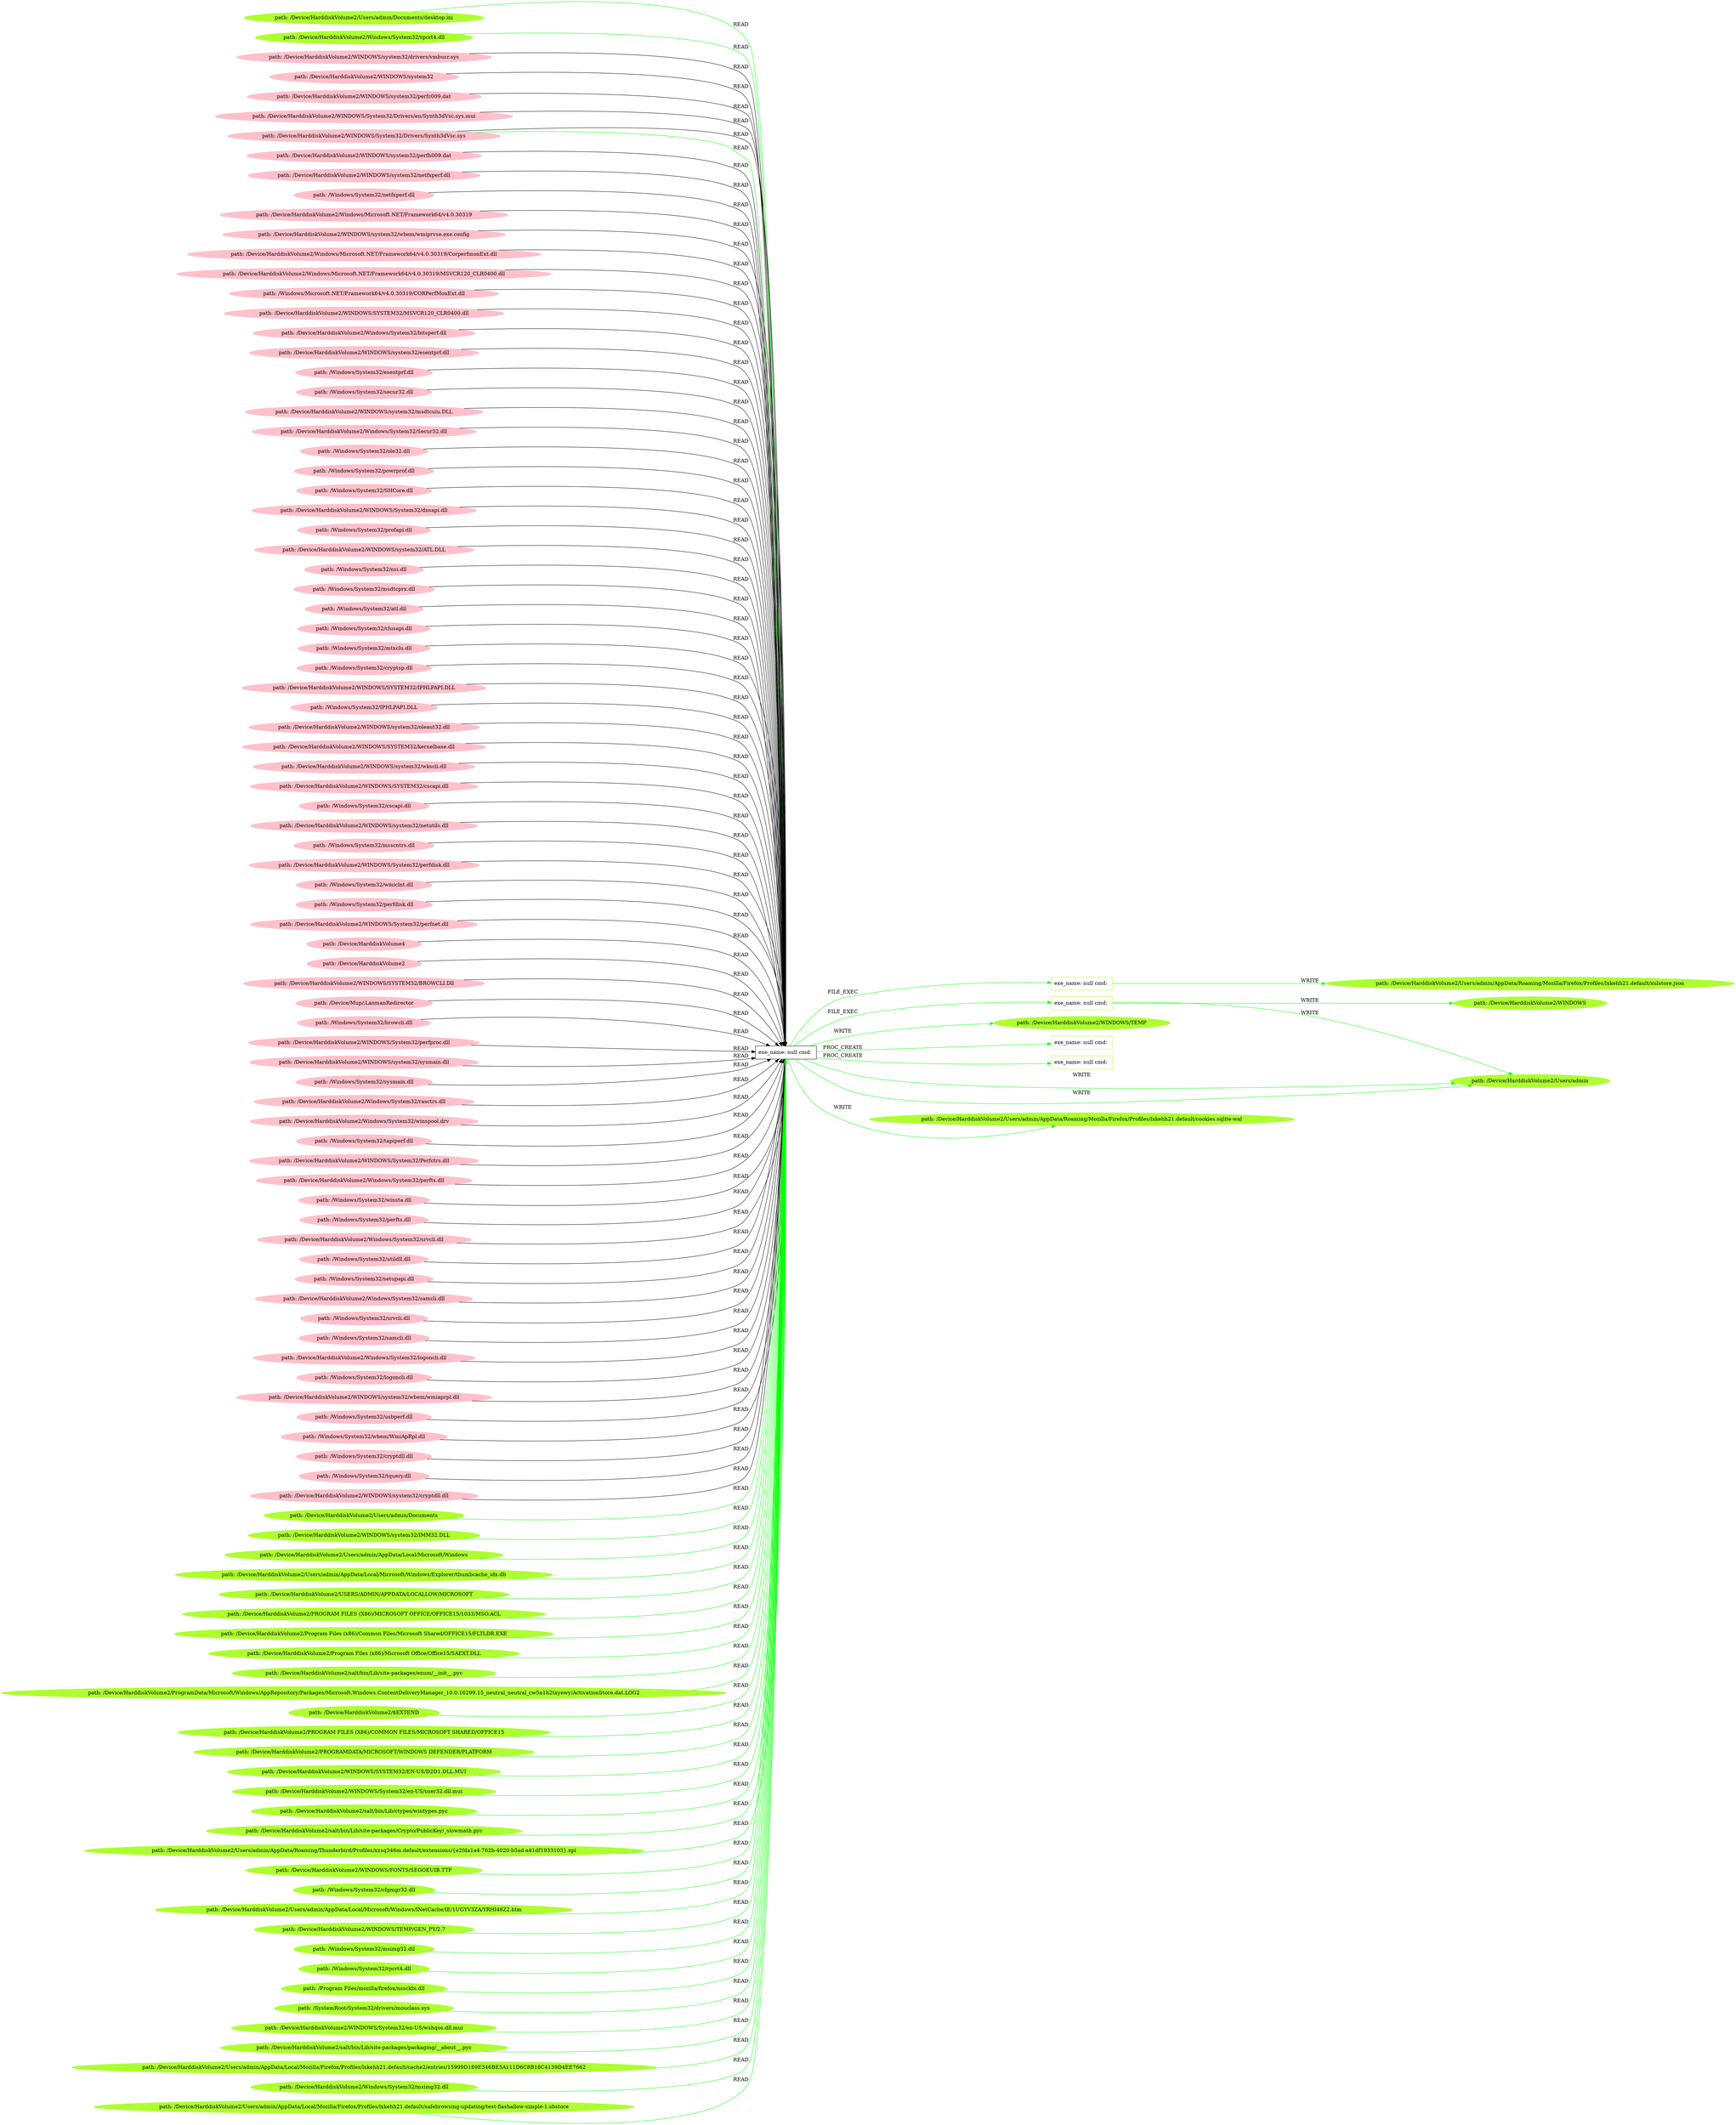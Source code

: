 digraph {
	rankdir=LR
	28 [label="exe_name: null cmd: " color=black shape=box style=solid]
	138 [label="exe_name: null cmd: " color=greenyellow shape=box style=solid]
	28 -> 138 [label=FILE_EXEC color=green]
	28 [label="exe_name: null cmd: " color=black shape=box style=solid]
	154 [label="exe_name: null cmd: " color=greenyellow shape=box style=solid]
	28 -> 154 [label=FILE_EXEC color=green]
	148 [label="path: /Device/HarddiskVolume2/Users/admin/Documents/desktop.ini" color=greenyellow shape=oval style=filled]
	28 [label="exe_name: null cmd: " color=black shape=box style=solid]
	148 -> 28 [label=READ color=green]
	130 [label="path: /Device/HarddiskVolume2/Windows/System32/rpcrt4.dll" color=greenyellow shape=oval style=filled]
	28 [label="exe_name: null cmd: " color=black shape=box style=solid]
	130 -> 28 [label=READ color=green]
	51 [label="path: /Device/HarddiskVolume2/WINDOWS/system32/drivers/vmbusr.sys" color=pink shape=oval style=filled]
	28 [label="exe_name: null cmd: " color=black shape=box style=solid]
	51 -> 28 [label=READ color=black]
	17 [label="path: /Device/HarddiskVolume2/WINDOWS/system32" color=pink shape=oval style=filled]
	28 [label="exe_name: null cmd: " color=black shape=box style=solid]
	17 -> 28 [label=READ color=black]
	47 [label="path: /Device/HarddiskVolume2/WINDOWS/system32/perfc009.dat" color=pink shape=oval style=filled]
	28 [label="exe_name: null cmd: " color=black shape=box style=solid]
	47 -> 28 [label=READ color=black]
	23 [label="path: /Device/HarddiskVolume2/WINDOWS/System32/Drivers/en/Synth3dVsc.sys.mui" color=pink shape=oval style=filled]
	28 [label="exe_name: null cmd: " color=black shape=box style=solid]
	23 -> 28 [label=READ color=black]
	50 [label="path: /Device/HarddiskVolume2/WINDOWS/System32/Drivers/Synth3dVsc.sys" color=pink shape=oval style=filled]
	28 [label="exe_name: null cmd: " color=black shape=box style=solid]
	50 -> 28 [label=READ color=black]
	50 [label="path: /Device/HarddiskVolume2/WINDOWS/System32/Drivers/Synth3dVsc.sys" color=pink shape=oval style=filled]
	28 [label="exe_name: null cmd: " color=black shape=box style=solid]
	50 -> 28 [label=READ color=green]
	107 [label="path: /Device/HarddiskVolume2/WINDOWS/system32/perfh009.dat" color=pink shape=oval style=filled]
	28 [label="exe_name: null cmd: " color=black shape=box style=solid]
	107 -> 28 [label=READ color=black]
	61 [label="path: /Device/HarddiskVolume2/WINDOWS/system32/netfxperf.dll" color=pink shape=oval style=filled]
	28 [label="exe_name: null cmd: " color=black shape=box style=solid]
	61 -> 28 [label=READ color=black]
	53 [label="path: /Windows/System32/netfxperf.dll" color=pink shape=oval style=filled]
	28 [label="exe_name: null cmd: " color=black shape=box style=solid]
	53 -> 28 [label=READ color=black]
	106 [label="path: /Device/HarddiskVolume2/Windows/Microsoft.NET/Framework64/v4.0.30319" color=pink shape=oval style=filled]
	28 [label="exe_name: null cmd: " color=black shape=box style=solid]
	106 -> 28 [label=READ color=black]
	86 [label="path: /Device/HarddiskVolume2/WINDOWS/system32/wbem/wmiprvse.exe.config" color=pink shape=oval style=filled]
	28 [label="exe_name: null cmd: " color=black shape=box style=solid]
	86 -> 28 [label=READ color=black]
	14 [label="path: /Device/HarddiskVolume2/Windows/Microsoft.NET/Framework64/v4.0.30319/CorperfmonExt.dll" color=pink shape=oval style=filled]
	28 [label="exe_name: null cmd: " color=black shape=box style=solid]
	14 -> 28 [label=READ color=black]
	94 [label="path: /Device/HarddiskVolume2/Windows/Microsoft.NET/Framework64/v4.0.30319/MSVCR120_CLR0400.dll" color=pink shape=oval style=filled]
	28 [label="exe_name: null cmd: " color=black shape=box style=solid]
	94 -> 28 [label=READ color=black]
	97 [label="path: /Windows/Microsoft.NET/Framework64/v4.0.30319/CORPerfMonExt.dll" color=pink shape=oval style=filled]
	28 [label="exe_name: null cmd: " color=black shape=box style=solid]
	97 -> 28 [label=READ color=black]
	60 [label="path: /Device/HarddiskVolume2/WINDOWS/SYSTEM32/MSVCR120_CLR0400.dll" color=pink shape=oval style=filled]
	28 [label="exe_name: null cmd: " color=black shape=box style=solid]
	60 -> 28 [label=READ color=black]
	37 [label="path: /Device/HarddiskVolume2/Windows/System32/bitsperf.dll" color=pink shape=oval style=filled]
	28 [label="exe_name: null cmd: " color=black shape=box style=solid]
	37 -> 28 [label=READ color=black]
	35 [label="path: /Device/HarddiskVolume2/WINDOWS/system32/esentprf.dll" color=pink shape=oval style=filled]
	28 [label="exe_name: null cmd: " color=black shape=box style=solid]
	35 -> 28 [label=READ color=black]
	103 [label="path: /Windows/System32/esentprf.dll" color=pink shape=oval style=filled]
	28 [label="exe_name: null cmd: " color=black shape=box style=solid]
	103 -> 28 [label=READ color=black]
	38 [label="path: /Windows/System32/secur32.dll" color=pink shape=oval style=filled]
	28 [label="exe_name: null cmd: " color=black shape=box style=solid]
	38 -> 28 [label=READ color=black]
	44 [label="path: /Device/HarddiskVolume2/WINDOWS/system32/msdtcuiu.DLL" color=pink shape=oval style=filled]
	28 [label="exe_name: null cmd: " color=black shape=box style=solid]
	44 -> 28 [label=READ color=black]
	104 [label="path: /Device/HarddiskVolume2/Windows/System32/Secur32.dll" color=pink shape=oval style=filled]
	28 [label="exe_name: null cmd: " color=black shape=box style=solid]
	104 -> 28 [label=READ color=black]
	6 [label="path: /Windows/System32/ole32.dll" color=pink shape=oval style=filled]
	28 [label="exe_name: null cmd: " color=black shape=box style=solid]
	6 -> 28 [label=READ color=black]
	89 [label="path: /Windows/System32/powrprof.dll" color=pink shape=oval style=filled]
	28 [label="exe_name: null cmd: " color=black shape=box style=solid]
	89 -> 28 [label=READ color=black]
	115 [label="path: /Windows/System32/SHCore.dll" color=pink shape=oval style=filled]
	28 [label="exe_name: null cmd: " color=black shape=box style=solid]
	115 -> 28 [label=READ color=black]
	40 [label="path: /Device/HarddiskVolume2/WINDOWS/System32/dnsapi.dll" color=pink shape=oval style=filled]
	28 [label="exe_name: null cmd: " color=black shape=box style=solid]
	40 -> 28 [label=READ color=black]
	73 [label="path: /Windows/System32/profapi.dll" color=pink shape=oval style=filled]
	28 [label="exe_name: null cmd: " color=black shape=box style=solid]
	73 -> 28 [label=READ color=black]
	90 [label="path: /Device/HarddiskVolume2/WINDOWS/system32/ATL.DLL" color=pink shape=oval style=filled]
	28 [label="exe_name: null cmd: " color=black shape=box style=solid]
	90 -> 28 [label=READ color=black]
	27 [label="path: /Windows/System32/nsi.dll" color=pink shape=oval style=filled]
	28 [label="exe_name: null cmd: " color=black shape=box style=solid]
	27 -> 28 [label=READ color=black]
	29 [label="path: /Windows/System32/msdtcprx.dll" color=pink shape=oval style=filled]
	28 [label="exe_name: null cmd: " color=black shape=box style=solid]
	29 -> 28 [label=READ color=black]
	57 [label="path: /Windows/System32/atl.dll" color=pink shape=oval style=filled]
	28 [label="exe_name: null cmd: " color=black shape=box style=solid]
	57 -> 28 [label=READ color=black]
	105 [label="path: /Windows/System32/clusapi.dll" color=pink shape=oval style=filled]
	28 [label="exe_name: null cmd: " color=black shape=box style=solid]
	105 -> 28 [label=READ color=black]
	83 [label="path: /Windows/System32/mtxclu.dll" color=pink shape=oval style=filled]
	28 [label="exe_name: null cmd: " color=black shape=box style=solid]
	83 -> 28 [label=READ color=black]
	88 [label="path: /Windows/System32/cryptsp.dll" color=pink shape=oval style=filled]
	28 [label="exe_name: null cmd: " color=black shape=box style=solid]
	88 -> 28 [label=READ color=black]
	22 [label="path: /Device/HarddiskVolume2/WINDOWS/SYSTEM32/IPHLPAPI.DLL" color=pink shape=oval style=filled]
	28 [label="exe_name: null cmd: " color=black shape=box style=solid]
	22 -> 28 [label=READ color=black]
	71 [label="path: /Windows/System32/IPHLPAPI.DLL" color=pink shape=oval style=filled]
	28 [label="exe_name: null cmd: " color=black shape=box style=solid]
	71 -> 28 [label=READ color=black]
	76 [label="path: /Device/HarddiskVolume2/WINDOWS/system32/oleaut32.dll" color=pink shape=oval style=filled]
	28 [label="exe_name: null cmd: " color=black shape=box style=solid]
	76 -> 28 [label=READ color=black]
	56 [label="path: /Device/HarddiskVolume2/WINDOWS/SYSTEM32/kernelbase.dll" color=pink shape=oval style=filled]
	28 [label="exe_name: null cmd: " color=black shape=box style=solid]
	56 -> 28 [label=READ color=black]
	43 [label="path: /Device/HarddiskVolume2/WINDOWS/system32/wkscli.dll" color=pink shape=oval style=filled]
	28 [label="exe_name: null cmd: " color=black shape=box style=solid]
	43 -> 28 [label=READ color=black]
	112 [label="path: /Device/HarddiskVolume2/WINDOWS/SYSTEM32/cscapi.dll" color=pink shape=oval style=filled]
	28 [label="exe_name: null cmd: " color=black shape=box style=solid]
	112 -> 28 [label=READ color=black]
	85 [label="path: /Windows/System32/cscapi.dll" color=pink shape=oval style=filled]
	28 [label="exe_name: null cmd: " color=black shape=box style=solid]
	85 -> 28 [label=READ color=black]
	54 [label="path: /Device/HarddiskVolume2/WINDOWS/system32/netutils.dll" color=pink shape=oval style=filled]
	28 [label="exe_name: null cmd: " color=black shape=box style=solid]
	54 -> 28 [label=READ color=black]
	36 [label="path: /Windows/System32/msscntrs.dll" color=pink shape=oval style=filled]
	28 [label="exe_name: null cmd: " color=black shape=box style=solid]
	36 -> 28 [label=READ color=black]
	41 [label="path: /Device/HarddiskVolume2/WINDOWS/System32/perfdisk.dll" color=pink shape=oval style=filled]
	28 [label="exe_name: null cmd: " color=black shape=box style=solid]
	41 -> 28 [label=READ color=black]
	114 [label="path: /Windows/System32/wmiclnt.dll" color=pink shape=oval style=filled]
	28 [label="exe_name: null cmd: " color=black shape=box style=solid]
	114 -> 28 [label=READ color=black]
	78 [label="path: /Windows/System32/perfdisk.dll" color=pink shape=oval style=filled]
	28 [label="exe_name: null cmd: " color=black shape=box style=solid]
	78 -> 28 [label=READ color=black]
	11 [label="path: /Device/HarddiskVolume2/WINDOWS/System32/perfnet.dll" color=pink shape=oval style=filled]
	28 [label="exe_name: null cmd: " color=black shape=box style=solid]
	11 -> 28 [label=READ color=black]
	7 [label="path: /Device/HarddiskVolume4" color=pink shape=oval style=filled]
	28 [label="exe_name: null cmd: " color=black shape=box style=solid]
	7 -> 28 [label=READ color=black]
	69 [label="path: /Device/HarddiskVolume2" color=pink shape=oval style=filled]
	28 [label="exe_name: null cmd: " color=black shape=box style=solid]
	69 -> 28 [label=READ color=black]
	15 [label="path: /Device/HarddiskVolume2/WINDOWS/SYSTEM32/BROWCLI.Dll" color=pink shape=oval style=filled]
	28 [label="exe_name: null cmd: " color=black shape=box style=solid]
	15 -> 28 [label=READ color=black]
	19 [label="path: /Device/Mup/;LanmanRedirector" color=pink shape=oval style=filled]
	28 [label="exe_name: null cmd: " color=black shape=box style=solid]
	19 -> 28 [label=READ color=black]
	45 [label="path: /Windows/System32/browcli.dll" color=pink shape=oval style=filled]
	28 [label="exe_name: null cmd: " color=black shape=box style=solid]
	45 -> 28 [label=READ color=black]
	123 [label="path: /Device/HarddiskVolume2/WINDOWS/System32/perfproc.dll" color=pink shape=oval style=filled]
	28 [label="exe_name: null cmd: " color=black shape=box style=solid]
	123 -> 28 [label=READ color=black]
	48 [label="path: /Device/HarddiskVolume2/WINDOWS/system32/sysmain.dll" color=pink shape=oval style=filled]
	28 [label="exe_name: null cmd: " color=black shape=box style=solid]
	48 -> 28 [label=READ color=black]
	66 [label="path: /Windows/System32/sysmain.dll" color=pink shape=oval style=filled]
	28 [label="exe_name: null cmd: " color=black shape=box style=solid]
	66 -> 28 [label=READ color=black]
	93 [label="path: /Device/HarddiskVolume2/Windows/System32/rasctrs.dll" color=pink shape=oval style=filled]
	28 [label="exe_name: null cmd: " color=black shape=box style=solid]
	93 -> 28 [label=READ color=black]
	5 [label="path: /Device/HarddiskVolume2/Windows/System32/winspool.drv" color=pink shape=oval style=filled]
	28 [label="exe_name: null cmd: " color=black shape=box style=solid]
	5 -> 28 [label=READ color=black]
	77 [label="path: /Windows/System32/tapiperf.dll" color=pink shape=oval style=filled]
	28 [label="exe_name: null cmd: " color=black shape=box style=solid]
	77 -> 28 [label=READ color=black]
	24 [label="path: /Device/HarddiskVolume2/WINDOWS/System32/Perfctrs.dll" color=pink shape=oval style=filled]
	28 [label="exe_name: null cmd: " color=black shape=box style=solid]
	24 -> 28 [label=READ color=black]
	16 [label="path: /Device/HarddiskVolume2/Windows/System32/perfts.dll" color=pink shape=oval style=filled]
	28 [label="exe_name: null cmd: " color=black shape=box style=solid]
	16 -> 28 [label=READ color=black]
	2 [label="path: /Windows/System32/winsta.dll" color=pink shape=oval style=filled]
	28 [label="exe_name: null cmd: " color=black shape=box style=solid]
	2 -> 28 [label=READ color=black]
	4 [label="path: /Windows/System32/perfts.dll" color=pink shape=oval style=filled]
	28 [label="exe_name: null cmd: " color=black shape=box style=solid]
	4 -> 28 [label=READ color=black]
	21 [label="path: /Device/HarddiskVolume2/Windows/System32/srvcli.dll" color=pink shape=oval style=filled]
	28 [label="exe_name: null cmd: " color=black shape=box style=solid]
	21 -> 28 [label=READ color=black]
	70 [label="path: /Windows/System32/utildll.dll" color=pink shape=oval style=filled]
	28 [label="exe_name: null cmd: " color=black shape=box style=solid]
	70 -> 28 [label=READ color=black]
	82 [label="path: /Windows/System32/setupapi.dll" color=pink shape=oval style=filled]
	28 [label="exe_name: null cmd: " color=black shape=box style=solid]
	82 -> 28 [label=READ color=black]
	10 [label="path: /Device/HarddiskVolume2/Windows/System32/samcli.dll" color=pink shape=oval style=filled]
	28 [label="exe_name: null cmd: " color=black shape=box style=solid]
	10 -> 28 [label=READ color=black]
	18 [label="path: /Windows/System32/srvcli.dll" color=pink shape=oval style=filled]
	28 [label="exe_name: null cmd: " color=black shape=box style=solid]
	18 -> 28 [label=READ color=black]
	74 [label="path: /Windows/System32/samcli.dll" color=pink shape=oval style=filled]
	28 [label="exe_name: null cmd: " color=black shape=box style=solid]
	74 -> 28 [label=READ color=black]
	110 [label="path: /Device/HarddiskVolume2/Windows/System32/logoncli.dll" color=pink shape=oval style=filled]
	28 [label="exe_name: null cmd: " color=black shape=box style=solid]
	110 -> 28 [label=READ color=black]
	81 [label="path: /Windows/System32/logoncli.dll" color=pink shape=oval style=filled]
	28 [label="exe_name: null cmd: " color=black shape=box style=solid]
	81 -> 28 [label=READ color=black]
	96 [label="path: /Device/HarddiskVolume2/WINDOWS/system32/wbem/wmiaprpl.dll" color=pink shape=oval style=filled]
	28 [label="exe_name: null cmd: " color=black shape=box style=solid]
	96 -> 28 [label=READ color=black]
	101 [label="path: /Windows/System32/usbperf.dll" color=pink shape=oval style=filled]
	28 [label="exe_name: null cmd: " color=black shape=box style=solid]
	101 -> 28 [label=READ color=black]
	13 [label="path: /Windows/System32/wbem/WmiApRpl.dll" color=pink shape=oval style=filled]
	28 [label="exe_name: null cmd: " color=black shape=box style=solid]
	13 -> 28 [label=READ color=black]
	31 [label="path: /Windows/System32/cryptdll.dll" color=pink shape=oval style=filled]
	28 [label="exe_name: null cmd: " color=black shape=box style=solid]
	31 -> 28 [label=READ color=black]
	63 [label="path: /Windows/System32/tquery.dll" color=pink shape=oval style=filled]
	28 [label="exe_name: null cmd: " color=black shape=box style=solid]
	63 -> 28 [label=READ color=black]
	75 [label="path: /Device/HarddiskVolume2/WINDOWS/system32/cryptdll.dll" color=pink shape=oval style=filled]
	28 [label="exe_name: null cmd: " color=black shape=box style=solid]
	75 -> 28 [label=READ color=black]
	136 [label="path: /Device/HarddiskVolume2/Users/admin/Documents" color=greenyellow shape=oval style=filled]
	28 [label="exe_name: null cmd: " color=black shape=box style=solid]
	136 -> 28 [label=READ color=green]
	165 [label="path: /Device/HarddiskVolume2/WINDOWS/system32/IMM32.DLL" color=greenyellow shape=oval style=filled]
	28 [label="exe_name: null cmd: " color=black shape=box style=solid]
	165 -> 28 [label=READ color=green]
	152 [label="path: /Device/HarddiskVolume2/Users/admin/AppData/Local/Microsoft/Windows" color=greenyellow shape=oval style=filled]
	28 [label="exe_name: null cmd: " color=black shape=box style=solid]
	152 -> 28 [label=READ color=green]
	125 [label="path: /Device/HarddiskVolume2/Users/admin/AppData/Local/Microsoft/Windows/Explorer/thumbcache_idx.db" color=greenyellow shape=oval style=filled]
	28 [label="exe_name: null cmd: " color=black shape=box style=solid]
	125 -> 28 [label=READ color=green]
	169 [label="path: /Device/HarddiskVolume2/USERS/ADMIN/APPDATA/LOCALLOW/MICROSOFT" color=greenyellow shape=oval style=filled]
	28 [label="exe_name: null cmd: " color=black shape=box style=solid]
	169 -> 28 [label=READ color=green]
	133 [label="path: /Device/HarddiskVolume2/PROGRAM FILES (X86)/MICROSOFT OFFICE/OFFICE15/1033/MSO.ACL" color=greenyellow shape=oval style=filled]
	28 [label="exe_name: null cmd: " color=black shape=box style=solid]
	133 -> 28 [label=READ color=green]
	127 [label="path: /Device/HarddiskVolume2/Program Files (x86)/Common Files/Microsoft Shared/OFFICE15/FLTLDR.EXE" color=greenyellow shape=oval style=filled]
	28 [label="exe_name: null cmd: " color=black shape=box style=solid]
	127 -> 28 [label=READ color=green]
	157 [label="path: /Device/HarddiskVolume2/Program Files (x86)/Microsoft Office/Office15/SAEXT.DLL" color=greenyellow shape=oval style=filled]
	28 [label="exe_name: null cmd: " color=black shape=box style=solid]
	157 -> 28 [label=READ color=green]
	128 [label="path: /Device/HarddiskVolume2/salt/bin/Lib/site-packages/enum/__init__.pyc" color=greenyellow shape=oval style=filled]
	28 [label="exe_name: null cmd: " color=black shape=box style=solid]
	128 -> 28 [label=READ color=green]
	131 [label="path: /Device/HarddiskVolume2/ProgramData/Microsoft/Windows/AppRepository/Packages/Microsoft.Windows.ContentDeliveryManager_10.0.16299.15_neutral_neutral_cw5n1h2txyewy/ActivationStore.dat.LOG2" color=greenyellow shape=oval style=filled]
	28 [label="exe_name: null cmd: " color=black shape=box style=solid]
	131 -> 28 [label=READ color=green]
	151 [label="path: /Device/HarddiskVolume2/$EXTEND" color=greenyellow shape=oval style=filled]
	28 [label="exe_name: null cmd: " color=black shape=box style=solid]
	151 -> 28 [label=READ color=green]
	138 [label="exe_name: null cmd: " color=greenyellow shape=box style=solid]
	139 [label="path: /Device/HarddiskVolume2/Users/admin/AppData/Roaming/Mozilla/Firefox/Profiles/lxkehh21.default/xulstore.json" color=greenyellow shape=oval style=filled]
	138 -> 139 [label=WRITE color=green]
	146 [label="path: /Device/HarddiskVolume2/PROGRAM FILES (X86)/COMMON FILES/MICROSOFT SHARED/OFFICE15" color=greenyellow shape=oval style=filled]
	28 [label="exe_name: null cmd: " color=black shape=box style=solid]
	146 -> 28 [label=READ color=green]
	168 [label="path: /Device/HarddiskVolume2/PROGRAMDATA/MICROSOFT/WINDOWS DEFENDER/PLATFORM" color=greenyellow shape=oval style=filled]
	28 [label="exe_name: null cmd: " color=black shape=box style=solid]
	168 -> 28 [label=READ color=green]
	158 [label="path: /Device/HarddiskVolume2/WINDOWS/SYSTEM32/EN-US/D2D1.DLL.MUI" color=greenyellow shape=oval style=filled]
	28 [label="exe_name: null cmd: " color=black shape=box style=solid]
	158 -> 28 [label=READ color=green]
	28 [label="exe_name: null cmd: " color=black shape=box style=solid]
	142 [label="path: /Device/HarddiskVolume2/WINDOWS/TEMP" color=greenyellow shape=oval style=filled]
	28 -> 142 [label=WRITE color=green]
	161 [label="path: /Device/HarddiskVolume2/WINDOWS/System32/en-US/user32.dll.mui" color=greenyellow shape=oval style=filled]
	28 [label="exe_name: null cmd: " color=black shape=box style=solid]
	161 -> 28 [label=READ color=green]
	164 [label="path: /Device/HarddiskVolume2/salt/bin/Lib/ctypes/wintypes.pyc" color=greenyellow shape=oval style=filled]
	28 [label="exe_name: null cmd: " color=black shape=box style=solid]
	164 -> 28 [label=READ color=green]
	147 [label="path: /Device/HarddiskVolume2/salt/bin/Lib/site-packages/Crypto/PublicKey/_slowmath.pyc" color=greenyellow shape=oval style=filled]
	28 [label="exe_name: null cmd: " color=black shape=box style=solid]
	147 -> 28 [label=READ color=green]
	166 [label="path: /Device/HarddiskVolume2/Users/admin/AppData/Roaming/Thunderbird/Profiles/xxsq346m.default/extensions/{e2fda1a4-762b-4020-b5ad-a41df1933103}.xpi" color=greenyellow shape=oval style=filled]
	28 [label="exe_name: null cmd: " color=black shape=box style=solid]
	166 -> 28 [label=READ color=green]
	167 [label="path: /Device/HarddiskVolume2/WINDOWS/FONTS/SEGOEUIB.TTF" color=greenyellow shape=oval style=filled]
	28 [label="exe_name: null cmd: " color=black shape=box style=solid]
	167 -> 28 [label=READ color=green]
	137 [label="path: /Windows/System32/cfgmgr32.dll" color=greenyellow shape=oval style=filled]
	28 [label="exe_name: null cmd: " color=black shape=box style=solid]
	137 -> 28 [label=READ color=green]
	162 [label="path: /Device/HarddiskVolume2/Users/admin/AppData/Local/Microsoft/Windows/INetCache/IE/1UGYV3ZA/YRHI46Z2.htm" color=greenyellow shape=oval style=filled]
	28 [label="exe_name: null cmd: " color=black shape=box style=solid]
	162 -> 28 [label=READ color=green]
	134 [label="path: /Device/HarddiskVolume2/WINDOWS/TEMP/GEN_PY/2.7" color=greenyellow shape=oval style=filled]
	28 [label="exe_name: null cmd: " color=black shape=box style=solid]
	134 -> 28 [label=READ color=green]
	28 [label="exe_name: null cmd: " color=black shape=box style=solid]
	159 [label="exe_name: null cmd: " color=greenyellow shape=box style=solid]
	28 -> 159 [label=PROC_CREATE color=green]
	163 [label="path: /Windows/System32/msimg32.dll" color=greenyellow shape=oval style=filled]
	28 [label="exe_name: null cmd: " color=black shape=box style=solid]
	163 -> 28 [label=READ color=green]
	145 [label="path: /Windows/System32/rpcrt4.dll" color=greenyellow shape=oval style=filled]
	28 [label="exe_name: null cmd: " color=black shape=box style=solid]
	145 -> 28 [label=READ color=green]
	132 [label="path: /Program Files/mozilla/firefox/nssckbi.dll" color=greenyellow shape=oval style=filled]
	28 [label="exe_name: null cmd: " color=black shape=box style=solid]
	132 -> 28 [label=READ color=green]
	28 [label="exe_name: null cmd: " color=black shape=box style=solid]
	149 [label="exe_name: null cmd: " color=greenyellow shape=box style=solid]
	28 -> 149 [label=PROC_CREATE color=green]
	154 [label="exe_name: null cmd: " color=greenyellow shape=box style=solid]
	141 [label="path: /Device/HarddiskVolume2/Users/admin" color=greenyellow shape=oval style=filled]
	154 -> 141 [label=WRITE color=green]
	154 [label="exe_name: null cmd: " color=greenyellow shape=box style=solid]
	156 [label="path: /Device/HarddiskVolume2/WINDOWS" color=greenyellow shape=oval style=filled]
	154 -> 156 [label=WRITE color=green]
	153 [label="path: /SystemRoot/System32/drivers/mouclass.sys" color=greenyellow shape=oval style=filled]
	28 [label="exe_name: null cmd: " color=black shape=box style=solid]
	153 -> 28 [label=READ color=green]
	28 [label="exe_name: null cmd: " color=black shape=box style=solid]
	141 [label="path: /Device/HarddiskVolume2/Users/admin" color=greenyellow shape=oval style=filled]
	28 -> 141 [label=WRITE color=green]
	140 [label="path: /Device/HarddiskVolume2/WINDOWS/System32/en-US/wshqos.dll.mui" color=greenyellow shape=oval style=filled]
	28 [label="exe_name: null cmd: " color=black shape=box style=solid]
	140 -> 28 [label=READ color=green]
	28 [label="exe_name: null cmd: " color=black shape=box style=solid]
	150 [label="path: /Device/HarddiskVolume2/Users/admin/AppData/Roaming/Mozilla/Firefox/Profiles/lxkehh21.default/cookies.sqlite-wal" color=greenyellow shape=oval style=filled]
	28 -> 150 [label=WRITE color=green]
	28 [label="exe_name: null cmd: " color=black shape=box style=solid]
	141 [label="path: /Device/HarddiskVolume2/Users/admin" color=greenyellow shape=oval style=filled]
	28 -> 141 [label=WRITE color=green]
	143 [label="path: /Device/HarddiskVolume2/salt/bin/Lib/site-packages/packaging/__about__.pyc" color=greenyellow shape=oval style=filled]
	28 [label="exe_name: null cmd: " color=black shape=box style=solid]
	143 -> 28 [label=READ color=green]
	126 [label="path: /Device/HarddiskVolume2/Users/admin/AppData/Local/Mozilla/Firefox/Profiles/lxkehh21.default/cache2/entries/15999D189E346BE5A111D6C8B18C4139D4EE7662" color=greenyellow shape=oval style=filled]
	28 [label="exe_name: null cmd: " color=black shape=box style=solid]
	126 -> 28 [label=READ color=green]
	144 [label="path: /Device/HarddiskVolume2/Windows/System32/msimg32.dll" color=greenyellow shape=oval style=filled]
	28 [label="exe_name: null cmd: " color=black shape=box style=solid]
	144 -> 28 [label=READ color=green]
	129 [label="path: /Device/HarddiskVolume2/Users/admin/AppData/Local/Mozilla/Firefox/Profiles/lxkehh21.default/safebrowsing-updating/test-flashallow-simple-1.sbstore" color=greenyellow shape=oval style=filled]
	28 [label="exe_name: null cmd: " color=black shape=box style=solid]
	129 -> 28 [label=READ color=green]
}
